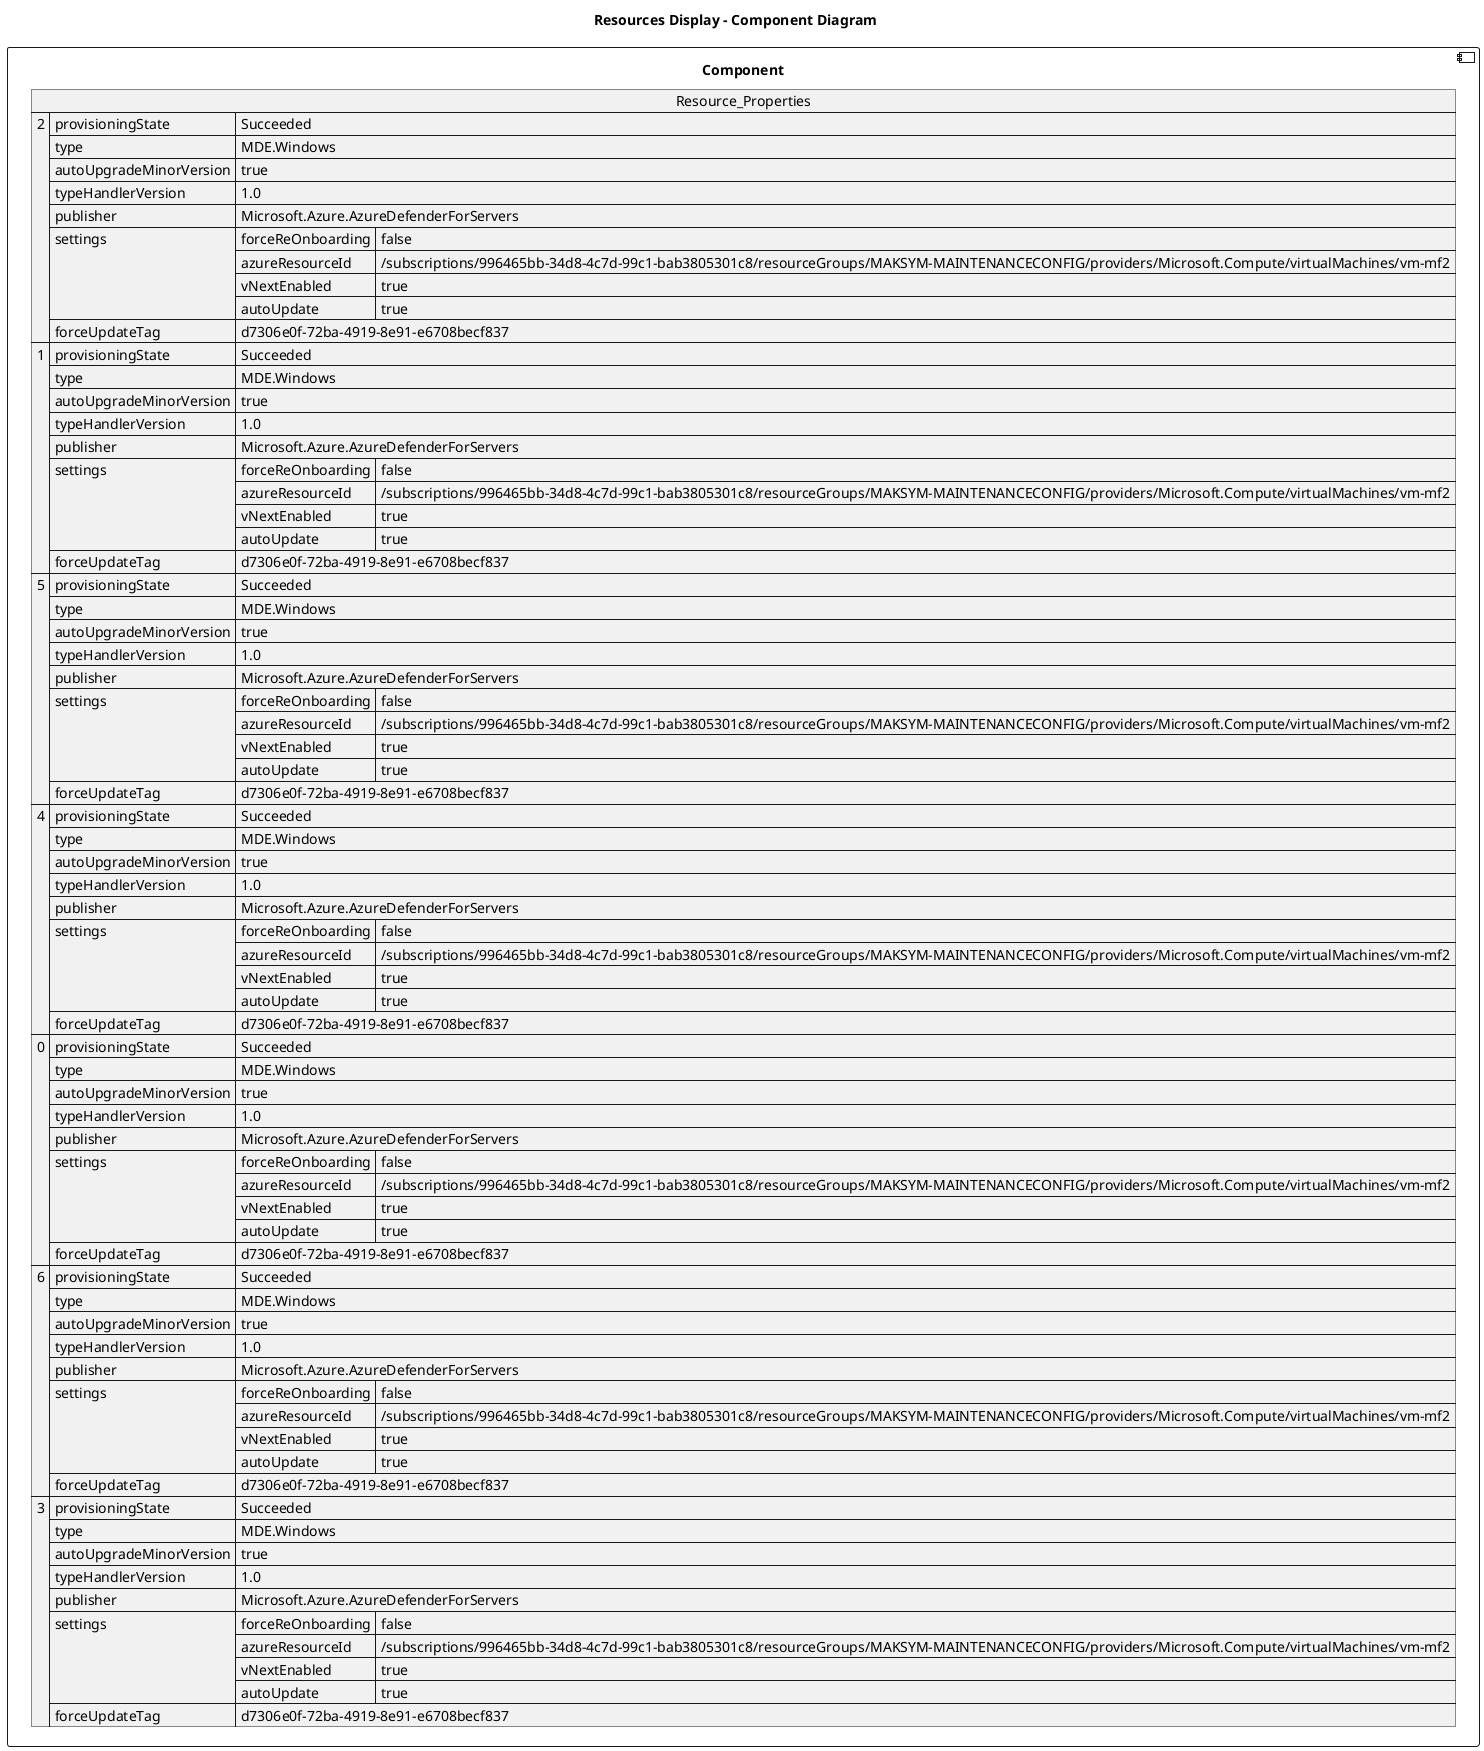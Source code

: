 @startuml

title Resources Display - Component Diagram

component Component {

json  Resource_Properties {
  "2": {
    "provisioningState": "Succeeded",
    "type": "MDE.Windows",
    "autoUpgradeMinorVersion": true,
    "typeHandlerVersion": "1.0",
    "publisher": "Microsoft.Azure.AzureDefenderForServers",
    "settings": {
      "forceReOnboarding": false,
      "azureResourceId": "/subscriptions/996465bb-34d8-4c7d-99c1-bab3805301c8/resourceGroups/MAKSYM-MAINTENANCECONFIG/providers/Microsoft.Compute/virtualMachines/vm-mf2",
      "vNextEnabled": true,
      "autoUpdate": true
    },
    "forceUpdateTag": "d7306e0f-72ba-4919-8e91-e6708becf837"
  },
  "1": {
    "provisioningState": "Succeeded",
    "type": "MDE.Windows",
    "autoUpgradeMinorVersion": true,
    "typeHandlerVersion": "1.0",
    "publisher": "Microsoft.Azure.AzureDefenderForServers",
    "settings": {
      "forceReOnboarding": false,
      "azureResourceId": "/subscriptions/996465bb-34d8-4c7d-99c1-bab3805301c8/resourceGroups/MAKSYM-MAINTENANCECONFIG/providers/Microsoft.Compute/virtualMachines/vm-mf2",
      "vNextEnabled": true,
      "autoUpdate": true
    },
    "forceUpdateTag": "d7306e0f-72ba-4919-8e91-e6708becf837"
  },
  "5": {
    "provisioningState": "Succeeded",
    "type": "MDE.Windows",
    "autoUpgradeMinorVersion": true,
    "typeHandlerVersion": "1.0",
    "publisher": "Microsoft.Azure.AzureDefenderForServers",
    "settings": {
      "forceReOnboarding": false,
      "azureResourceId": "/subscriptions/996465bb-34d8-4c7d-99c1-bab3805301c8/resourceGroups/MAKSYM-MAINTENANCECONFIG/providers/Microsoft.Compute/virtualMachines/vm-mf2",
      "vNextEnabled": true,
      "autoUpdate": true
    },
    "forceUpdateTag": "d7306e0f-72ba-4919-8e91-e6708becf837"
  },
  "4": {
    "provisioningState": "Succeeded",
    "type": "MDE.Windows",
    "autoUpgradeMinorVersion": true,
    "typeHandlerVersion": "1.0",
    "publisher": "Microsoft.Azure.AzureDefenderForServers",
    "settings": {
      "forceReOnboarding": false,
      "azureResourceId": "/subscriptions/996465bb-34d8-4c7d-99c1-bab3805301c8/resourceGroups/MAKSYM-MAINTENANCECONFIG/providers/Microsoft.Compute/virtualMachines/vm-mf2",
      "vNextEnabled": true,
      "autoUpdate": true
    },
    "forceUpdateTag": "d7306e0f-72ba-4919-8e91-e6708becf837"
  },
  "0": {
    "provisioningState": "Succeeded",
    "type": "MDE.Windows",
    "autoUpgradeMinorVersion": true,
    "typeHandlerVersion": "1.0",
    "publisher": "Microsoft.Azure.AzureDefenderForServers",
    "settings": {
      "forceReOnboarding": false,
      "azureResourceId": "/subscriptions/996465bb-34d8-4c7d-99c1-bab3805301c8/resourceGroups/MAKSYM-MAINTENANCECONFIG/providers/Microsoft.Compute/virtualMachines/vm-mf2",
      "vNextEnabled": true,
      "autoUpdate": true
    },
    "forceUpdateTag": "d7306e0f-72ba-4919-8e91-e6708becf837"
  },
  "6": {
    "provisioningState": "Succeeded",
    "type": "MDE.Windows",
    "autoUpgradeMinorVersion": true,
    "typeHandlerVersion": "1.0",
    "publisher": "Microsoft.Azure.AzureDefenderForServers",
    "settings": {
      "forceReOnboarding": false,
      "azureResourceId": "/subscriptions/996465bb-34d8-4c7d-99c1-bab3805301c8/resourceGroups/MAKSYM-MAINTENANCECONFIG/providers/Microsoft.Compute/virtualMachines/vm-mf2",
      "vNextEnabled": true,
      "autoUpdate": true
    },
    "forceUpdateTag": "d7306e0f-72ba-4919-8e91-e6708becf837"
  },
  "3": {
    "provisioningState": "Succeeded",
    "type": "MDE.Windows",
    "autoUpgradeMinorVersion": true,
    "typeHandlerVersion": "1.0",
    "publisher": "Microsoft.Azure.AzureDefenderForServers",
    "settings": {
      "forceReOnboarding": false,
      "azureResourceId": "/subscriptions/996465bb-34d8-4c7d-99c1-bab3805301c8/resourceGroups/MAKSYM-MAINTENANCECONFIG/providers/Microsoft.Compute/virtualMachines/vm-mf2",
      "vNextEnabled": true,
      "autoUpdate": true
    },
    "forceUpdateTag": "d7306e0f-72ba-4919-8e91-e6708becf837"
  }
}
}
@enduml
